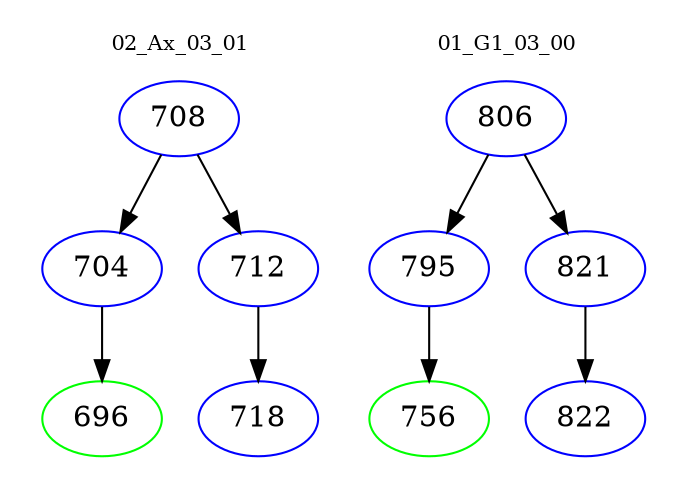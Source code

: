 digraph{
subgraph cluster_0 {
color = white
label = "02_Ax_03_01";
fontsize=10;
T0_708 [label="708", color="blue"]
T0_708 -> T0_704 [color="black"]
T0_704 [label="704", color="blue"]
T0_704 -> T0_696 [color="black"]
T0_696 [label="696", color="green"]
T0_708 -> T0_712 [color="black"]
T0_712 [label="712", color="blue"]
T0_712 -> T0_718 [color="black"]
T0_718 [label="718", color="blue"]
}
subgraph cluster_1 {
color = white
label = "01_G1_03_00";
fontsize=10;
T1_806 [label="806", color="blue"]
T1_806 -> T1_795 [color="black"]
T1_795 [label="795", color="blue"]
T1_795 -> T1_756 [color="black"]
T1_756 [label="756", color="green"]
T1_806 -> T1_821 [color="black"]
T1_821 [label="821", color="blue"]
T1_821 -> T1_822 [color="black"]
T1_822 [label="822", color="blue"]
}
}
